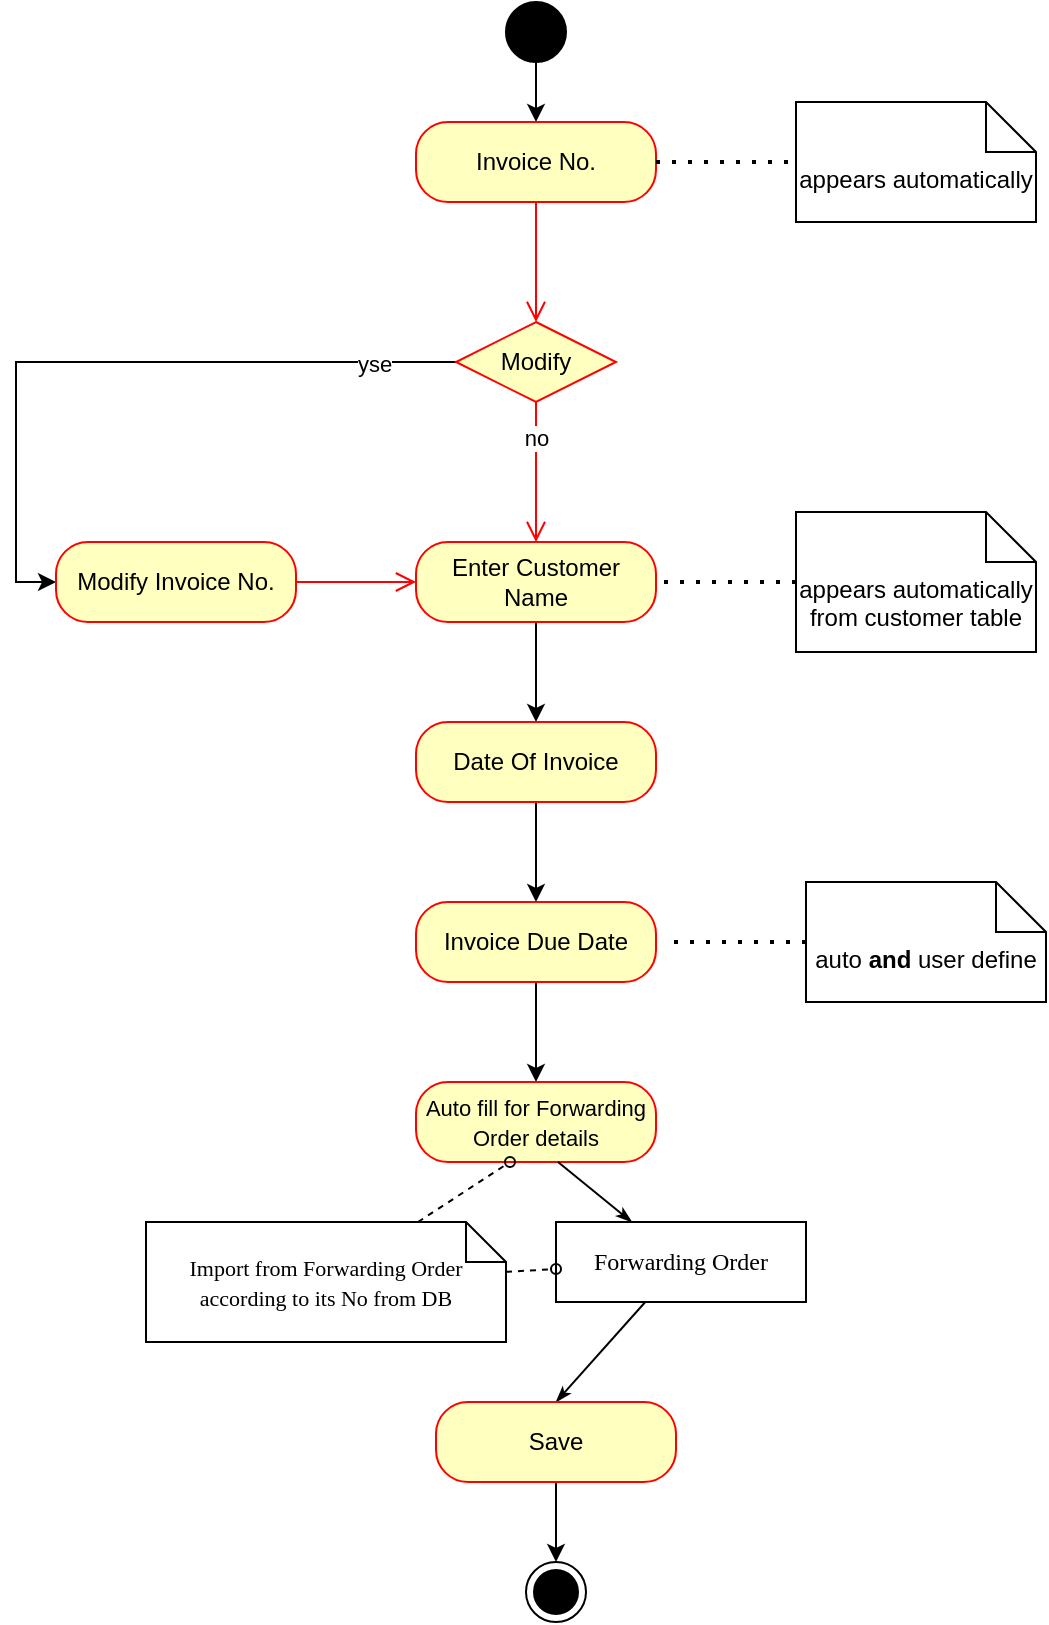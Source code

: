 <mxfile version="21.6.6" type="github">
  <diagram name="Page-1" id="0783ab3e-0a74-02c8-0abd-f7b4e66b4bec">
    <mxGraphModel dx="1259" dy="666" grid="1" gridSize="10" guides="1" tooltips="1" connect="1" arrows="1" fold="1" page="1" pageScale="1" pageWidth="850" pageHeight="1100" background="none" math="0" shadow="0">
      <root>
        <mxCell id="0" />
        <mxCell id="1" parent="0" />
        <mxCell id="J9yXBVlpHkPEB4QJOyiD-1" value="" style="edgeStyle=orthogonalEdgeStyle;rounded=0;orthogonalLoop=1;jettySize=auto;html=1;" parent="1" source="J9yXBVlpHkPEB4QJOyiD-2" target="J9yXBVlpHkPEB4QJOyiD-3" edge="1">
          <mxGeometry relative="1" as="geometry" />
        </mxCell>
        <mxCell id="J9yXBVlpHkPEB4QJOyiD-2" value="" style="ellipse;fillColor=strokeColor;html=1;" parent="1" vertex="1">
          <mxGeometry x="405" y="20" width="30" height="30" as="geometry" />
        </mxCell>
        <mxCell id="J9yXBVlpHkPEB4QJOyiD-3" value="Invoice No." style="rounded=1;whiteSpace=wrap;html=1;arcSize=40;fontColor=#000000;fillColor=#ffffc0;strokeColor=#ff0000;" parent="1" vertex="1">
          <mxGeometry x="360" y="80" width="120" height="40" as="geometry" />
        </mxCell>
        <mxCell id="J9yXBVlpHkPEB4QJOyiD-4" value="" style="edgeStyle=orthogonalEdgeStyle;html=1;verticalAlign=bottom;endArrow=open;endSize=8;strokeColor=#ff0000;rounded=0;entryX=0.5;entryY=0;entryDx=0;entryDy=0;" parent="1" source="J9yXBVlpHkPEB4QJOyiD-3" target="J9yXBVlpHkPEB4QJOyiD-10" edge="1">
          <mxGeometry relative="1" as="geometry">
            <mxPoint x="425" y="180" as="targetPoint" />
          </mxGeometry>
        </mxCell>
        <mxCell id="J9yXBVlpHkPEB4QJOyiD-18" value="" style="edgeStyle=orthogonalEdgeStyle;rounded=0;orthogonalLoop=1;jettySize=auto;html=1;entryX=0.5;entryY=0;entryDx=0;entryDy=0;" parent="1" source="J9yXBVlpHkPEB4QJOyiD-5" target="J9yXBVlpHkPEB4QJOyiD-21" edge="1">
          <mxGeometry relative="1" as="geometry">
            <mxPoint x="420" y="379" as="targetPoint" />
          </mxGeometry>
        </mxCell>
        <mxCell id="J9yXBVlpHkPEB4QJOyiD-5" value="Enter Customer Name" style="rounded=1;whiteSpace=wrap;html=1;arcSize=40;fontColor=#000000;fillColor=#ffffc0;strokeColor=#ff0000;" parent="1" vertex="1">
          <mxGeometry x="360" y="290" width="120" height="40" as="geometry" />
        </mxCell>
        <mxCell id="J9yXBVlpHkPEB4QJOyiD-6" value="appears automatically" style="shape=note2;boundedLbl=1;whiteSpace=wrap;html=1;size=25;verticalAlign=top;align=center;" parent="1" vertex="1">
          <mxGeometry x="550" y="70" width="120" height="60" as="geometry" />
        </mxCell>
        <mxCell id="J9yXBVlpHkPEB4QJOyiD-7" value="" style="endArrow=none;dashed=1;html=1;dashPattern=1 3;strokeWidth=2;rounded=0;entryX=0;entryY=0.5;entryDx=0;entryDy=0;entryPerimeter=0;exitX=1;exitY=0.5;exitDx=0;exitDy=0;" parent="1" source="J9yXBVlpHkPEB4QJOyiD-3" target="J9yXBVlpHkPEB4QJOyiD-6" edge="1">
          <mxGeometry width="50" height="50" relative="1" as="geometry">
            <mxPoint x="500" y="250" as="sourcePoint" />
            <mxPoint x="550" y="200" as="targetPoint" />
          </mxGeometry>
        </mxCell>
        <mxCell id="J9yXBVlpHkPEB4QJOyiD-8" value="" style="edgeStyle=orthogonalEdgeStyle;rounded=0;orthogonalLoop=1;jettySize=auto;html=1;entryX=0;entryY=0.5;entryDx=0;entryDy=0;" parent="1" source="J9yXBVlpHkPEB4QJOyiD-10" target="J9yXBVlpHkPEB4QJOyiD-13" edge="1">
          <mxGeometry relative="1" as="geometry">
            <mxPoint x="260" y="250" as="targetPoint" />
          </mxGeometry>
        </mxCell>
        <mxCell id="J9yXBVlpHkPEB4QJOyiD-9" value="yse" style="edgeLabel;html=1;align=center;verticalAlign=middle;resizable=0;points=[];" parent="J9yXBVlpHkPEB4QJOyiD-8" vertex="1" connectable="0">
          <mxGeometry x="-0.763" y="1" relative="1" as="geometry">
            <mxPoint as="offset" />
          </mxGeometry>
        </mxCell>
        <mxCell id="J9yXBVlpHkPEB4QJOyiD-10" value="Modify" style="rhombus;whiteSpace=wrap;html=1;fontColor=#000000;fillColor=#ffffc0;strokeColor=#ff0000;" parent="1" vertex="1">
          <mxGeometry x="380" y="180" width="80" height="40" as="geometry" />
        </mxCell>
        <mxCell id="J9yXBVlpHkPEB4QJOyiD-11" value="" style="edgeStyle=orthogonalEdgeStyle;html=1;align=left;verticalAlign=bottom;endArrow=open;endSize=8;strokeColor=#ff0000;rounded=0;entryX=0.5;entryY=0;entryDx=0;entryDy=0;exitX=0.5;exitY=1;exitDx=0;exitDy=0;" parent="1" source="J9yXBVlpHkPEB4QJOyiD-10" target="J9yXBVlpHkPEB4QJOyiD-5" edge="1">
          <mxGeometry x="-1" relative="1" as="geometry">
            <mxPoint x="100" y="220" as="targetPoint" />
            <mxPoint x="380" y="230" as="sourcePoint" />
          </mxGeometry>
        </mxCell>
        <mxCell id="J9yXBVlpHkPEB4QJOyiD-12" value="no" style="edgeLabel;html=1;align=center;verticalAlign=middle;resizable=0;points=[];" parent="J9yXBVlpHkPEB4QJOyiD-11" vertex="1" connectable="0">
          <mxGeometry x="-0.498" relative="1" as="geometry">
            <mxPoint as="offset" />
          </mxGeometry>
        </mxCell>
        <mxCell id="J9yXBVlpHkPEB4QJOyiD-13" value="Modify Invoice No." style="rounded=1;whiteSpace=wrap;html=1;arcSize=40;fontColor=#000000;fillColor=#ffffc0;strokeColor=#ff0000;" parent="1" vertex="1">
          <mxGeometry x="180" y="290" width="120" height="40" as="geometry" />
        </mxCell>
        <mxCell id="J9yXBVlpHkPEB4QJOyiD-14" value="" style="edgeStyle=orthogonalEdgeStyle;html=1;verticalAlign=bottom;endArrow=open;endSize=8;strokeColor=#ff0000;rounded=0;entryX=0;entryY=0.5;entryDx=0;entryDy=0;" parent="1" source="J9yXBVlpHkPEB4QJOyiD-13" target="J9yXBVlpHkPEB4QJOyiD-5" edge="1">
          <mxGeometry relative="1" as="geometry">
            <mxPoint x="160" y="370" as="targetPoint" />
          </mxGeometry>
        </mxCell>
        <mxCell id="J9yXBVlpHkPEB4QJOyiD-15" value="appears automatically&lt;br&gt;from customer table" style="shape=note2;boundedLbl=1;whiteSpace=wrap;html=1;size=25;verticalAlign=top;align=center;" parent="1" vertex="1">
          <mxGeometry x="550" y="275" width="120" height="70" as="geometry" />
        </mxCell>
        <mxCell id="J9yXBVlpHkPEB4QJOyiD-16" value="" style="endArrow=none;dashed=1;html=1;dashPattern=1 3;strokeWidth=2;rounded=0;entryX=1;entryY=0.5;entryDx=0;entryDy=0;exitX=0;exitY=0.5;exitDx=0;exitDy=0;exitPerimeter=0;" parent="1" source="J9yXBVlpHkPEB4QJOyiD-15" target="J9yXBVlpHkPEB4QJOyiD-5" edge="1">
          <mxGeometry width="50" height="50" relative="1" as="geometry">
            <mxPoint x="400" y="340" as="sourcePoint" />
            <mxPoint x="450" y="290" as="targetPoint" />
          </mxGeometry>
        </mxCell>
        <mxCell id="J9yXBVlpHkPEB4QJOyiD-24" value="" style="edgeStyle=orthogonalEdgeStyle;rounded=0;orthogonalLoop=1;jettySize=auto;html=1;" parent="1" source="J9yXBVlpHkPEB4QJOyiD-21" target="J9yXBVlpHkPEB4QJOyiD-23" edge="1">
          <mxGeometry relative="1" as="geometry" />
        </mxCell>
        <mxCell id="J9yXBVlpHkPEB4QJOyiD-21" value="Date Of Invoice" style="rounded=1;whiteSpace=wrap;html=1;arcSize=40;fontColor=#000000;fillColor=#ffffc0;strokeColor=#ff0000;" parent="1" vertex="1">
          <mxGeometry x="360" y="380" width="120" height="40" as="geometry" />
        </mxCell>
        <mxCell id="J9yXBVlpHkPEB4QJOyiD-42" value="" style="edgeStyle=orthogonalEdgeStyle;rounded=0;orthogonalLoop=1;jettySize=auto;html=1;" parent="1" source="J9yXBVlpHkPEB4QJOyiD-23" target="J9yXBVlpHkPEB4QJOyiD-27" edge="1">
          <mxGeometry relative="1" as="geometry" />
        </mxCell>
        <mxCell id="J9yXBVlpHkPEB4QJOyiD-23" value="Invoice Due Date" style="rounded=1;whiteSpace=wrap;html=1;arcSize=40;fontColor=#000000;fillColor=#ffffc0;strokeColor=#ff0000;" parent="1" vertex="1">
          <mxGeometry x="360" y="470" width="120" height="40" as="geometry" />
        </mxCell>
        <mxCell id="J9yXBVlpHkPEB4QJOyiD-25" value="auto &lt;b&gt;and &lt;/b&gt;user define" style="shape=note2;boundedLbl=1;whiteSpace=wrap;html=1;size=25;verticalAlign=top;align=center;" parent="1" vertex="1">
          <mxGeometry x="555" y="460" width="120" height="60" as="geometry" />
        </mxCell>
        <mxCell id="J9yXBVlpHkPEB4QJOyiD-26" value="" style="endArrow=none;dashed=1;html=1;dashPattern=1 3;strokeWidth=2;rounded=0;exitX=0;exitY=0.5;exitDx=0;exitDy=0;exitPerimeter=0;" parent="1" source="J9yXBVlpHkPEB4QJOyiD-25" edge="1">
          <mxGeometry width="50" height="50" relative="1" as="geometry">
            <mxPoint x="405" y="520" as="sourcePoint" />
            <mxPoint x="485" y="490" as="targetPoint" />
          </mxGeometry>
        </mxCell>
        <mxCell id="J9yXBVlpHkPEB4QJOyiD-27" value="&lt;font style=&quot;font-size: 11px;&quot;&gt;Auto fill for Forwarding Order details&lt;/font&gt;" style="rounded=1;whiteSpace=wrap;html=1;arcSize=40;fontColor=#000000;fillColor=#ffffc0;strokeColor=#ff0000;" parent="1" vertex="1">
          <mxGeometry x="360" y="560" width="120" height="40" as="geometry" />
        </mxCell>
        <mxCell id="J9yXBVlpHkPEB4QJOyiD-28" style="edgeStyle=none;rounded=0;html=1;labelBackgroundColor=none;startArrow=none;startFill=0;startSize=5;endArrow=classicThin;endFill=1;endSize=5;jettySize=auto;orthogonalLoop=1;strokeWidth=1;fontFamily=Verdana;fontSize=12" parent="1" target="J9yXBVlpHkPEB4QJOyiD-30" edge="1">
          <mxGeometry relative="1" as="geometry">
            <mxPoint x="431" y="600" as="sourcePoint" />
          </mxGeometry>
        </mxCell>
        <mxCell id="J9yXBVlpHkPEB4QJOyiD-29" style="edgeStyle=none;rounded=0;html=1;labelBackgroundColor=none;startArrow=none;startFill=0;startSize=5;endArrow=classicThin;endFill=1;endSize=5;jettySize=auto;orthogonalLoop=1;strokeWidth=1;fontFamily=Verdana;fontSize=12;entryX=0.5;entryY=0;entryDx=0;entryDy=0;entryPerimeter=0;" parent="1" source="J9yXBVlpHkPEB4QJOyiD-30" target="J9yXBVlpHkPEB4QJOyiD-34" edge="1">
          <mxGeometry relative="1" as="geometry">
            <mxPoint x="430" y="720" as="targetPoint" />
          </mxGeometry>
        </mxCell>
        <mxCell id="J9yXBVlpHkPEB4QJOyiD-30" value="Forwarding Order" style="rounded=0;whiteSpace=wrap;html=1;shadow=0;comic=0;labelBackgroundColor=none;strokeWidth=1;fontFamily=Verdana;fontSize=12;align=center;arcSize=50;" parent="1" vertex="1">
          <mxGeometry x="430" y="630" width="125" height="40" as="geometry" />
        </mxCell>
        <mxCell id="J9yXBVlpHkPEB4QJOyiD-31" style="edgeStyle=none;rounded=0;html=1;dashed=1;labelBackgroundColor=none;startArrow=none;startFill=0;startSize=5;endArrow=oval;endFill=0;endSize=5;jettySize=auto;orthogonalLoop=1;strokeWidth=1;fontFamily=Verdana;fontSize=12" parent="1" source="J9yXBVlpHkPEB4QJOyiD-33" edge="1">
          <mxGeometry relative="1" as="geometry">
            <mxPoint x="407" y="600" as="targetPoint" />
          </mxGeometry>
        </mxCell>
        <mxCell id="J9yXBVlpHkPEB4QJOyiD-32" style="edgeStyle=none;rounded=0;html=1;dashed=1;labelBackgroundColor=none;startArrow=none;startFill=0;startSize=5;endArrow=oval;endFill=0;endSize=5;jettySize=auto;orthogonalLoop=1;strokeWidth=1;fontFamily=Verdana;fontSize=12" parent="1" source="J9yXBVlpHkPEB4QJOyiD-33" target="J9yXBVlpHkPEB4QJOyiD-30" edge="1">
          <mxGeometry relative="1" as="geometry" />
        </mxCell>
        <mxCell id="J9yXBVlpHkPEB4QJOyiD-33" value="&lt;font style=&quot;font-size: 11px;&quot;&gt;Import from&amp;nbsp;Forwarding Order according to its No from DB&lt;/font&gt;" style="shape=note;whiteSpace=wrap;html=1;rounded=0;shadow=0;comic=0;labelBackgroundColor=none;strokeWidth=1;fontFamily=Verdana;fontSize=12;align=center;size=20;" parent="1" vertex="1">
          <mxGeometry x="225" y="630" width="180" height="60" as="geometry" />
        </mxCell>
        <mxCell id="J9yXBVlpHkPEB4QJOyiD-44" value="" style="edgeStyle=orthogonalEdgeStyle;rounded=0;orthogonalLoop=1;jettySize=auto;html=1;" parent="1" source="J9yXBVlpHkPEB4QJOyiD-34" target="J9yXBVlpHkPEB4QJOyiD-43" edge="1">
          <mxGeometry relative="1" as="geometry" />
        </mxCell>
        <mxCell id="J9yXBVlpHkPEB4QJOyiD-34" value="Save" style="rounded=1;whiteSpace=wrap;html=1;arcSize=40;fontColor=#000000;fillColor=#ffffc0;strokeColor=#ff0000;" parent="1" vertex="1">
          <mxGeometry x="370" y="720" width="120" height="40" as="geometry" />
        </mxCell>
        <mxCell id="J9yXBVlpHkPEB4QJOyiD-43" value="" style="ellipse;html=1;shape=endState;fillColor=strokeColor;" parent="1" vertex="1">
          <mxGeometry x="415" y="800" width="30" height="30" as="geometry" />
        </mxCell>
      </root>
    </mxGraphModel>
  </diagram>
</mxfile>
